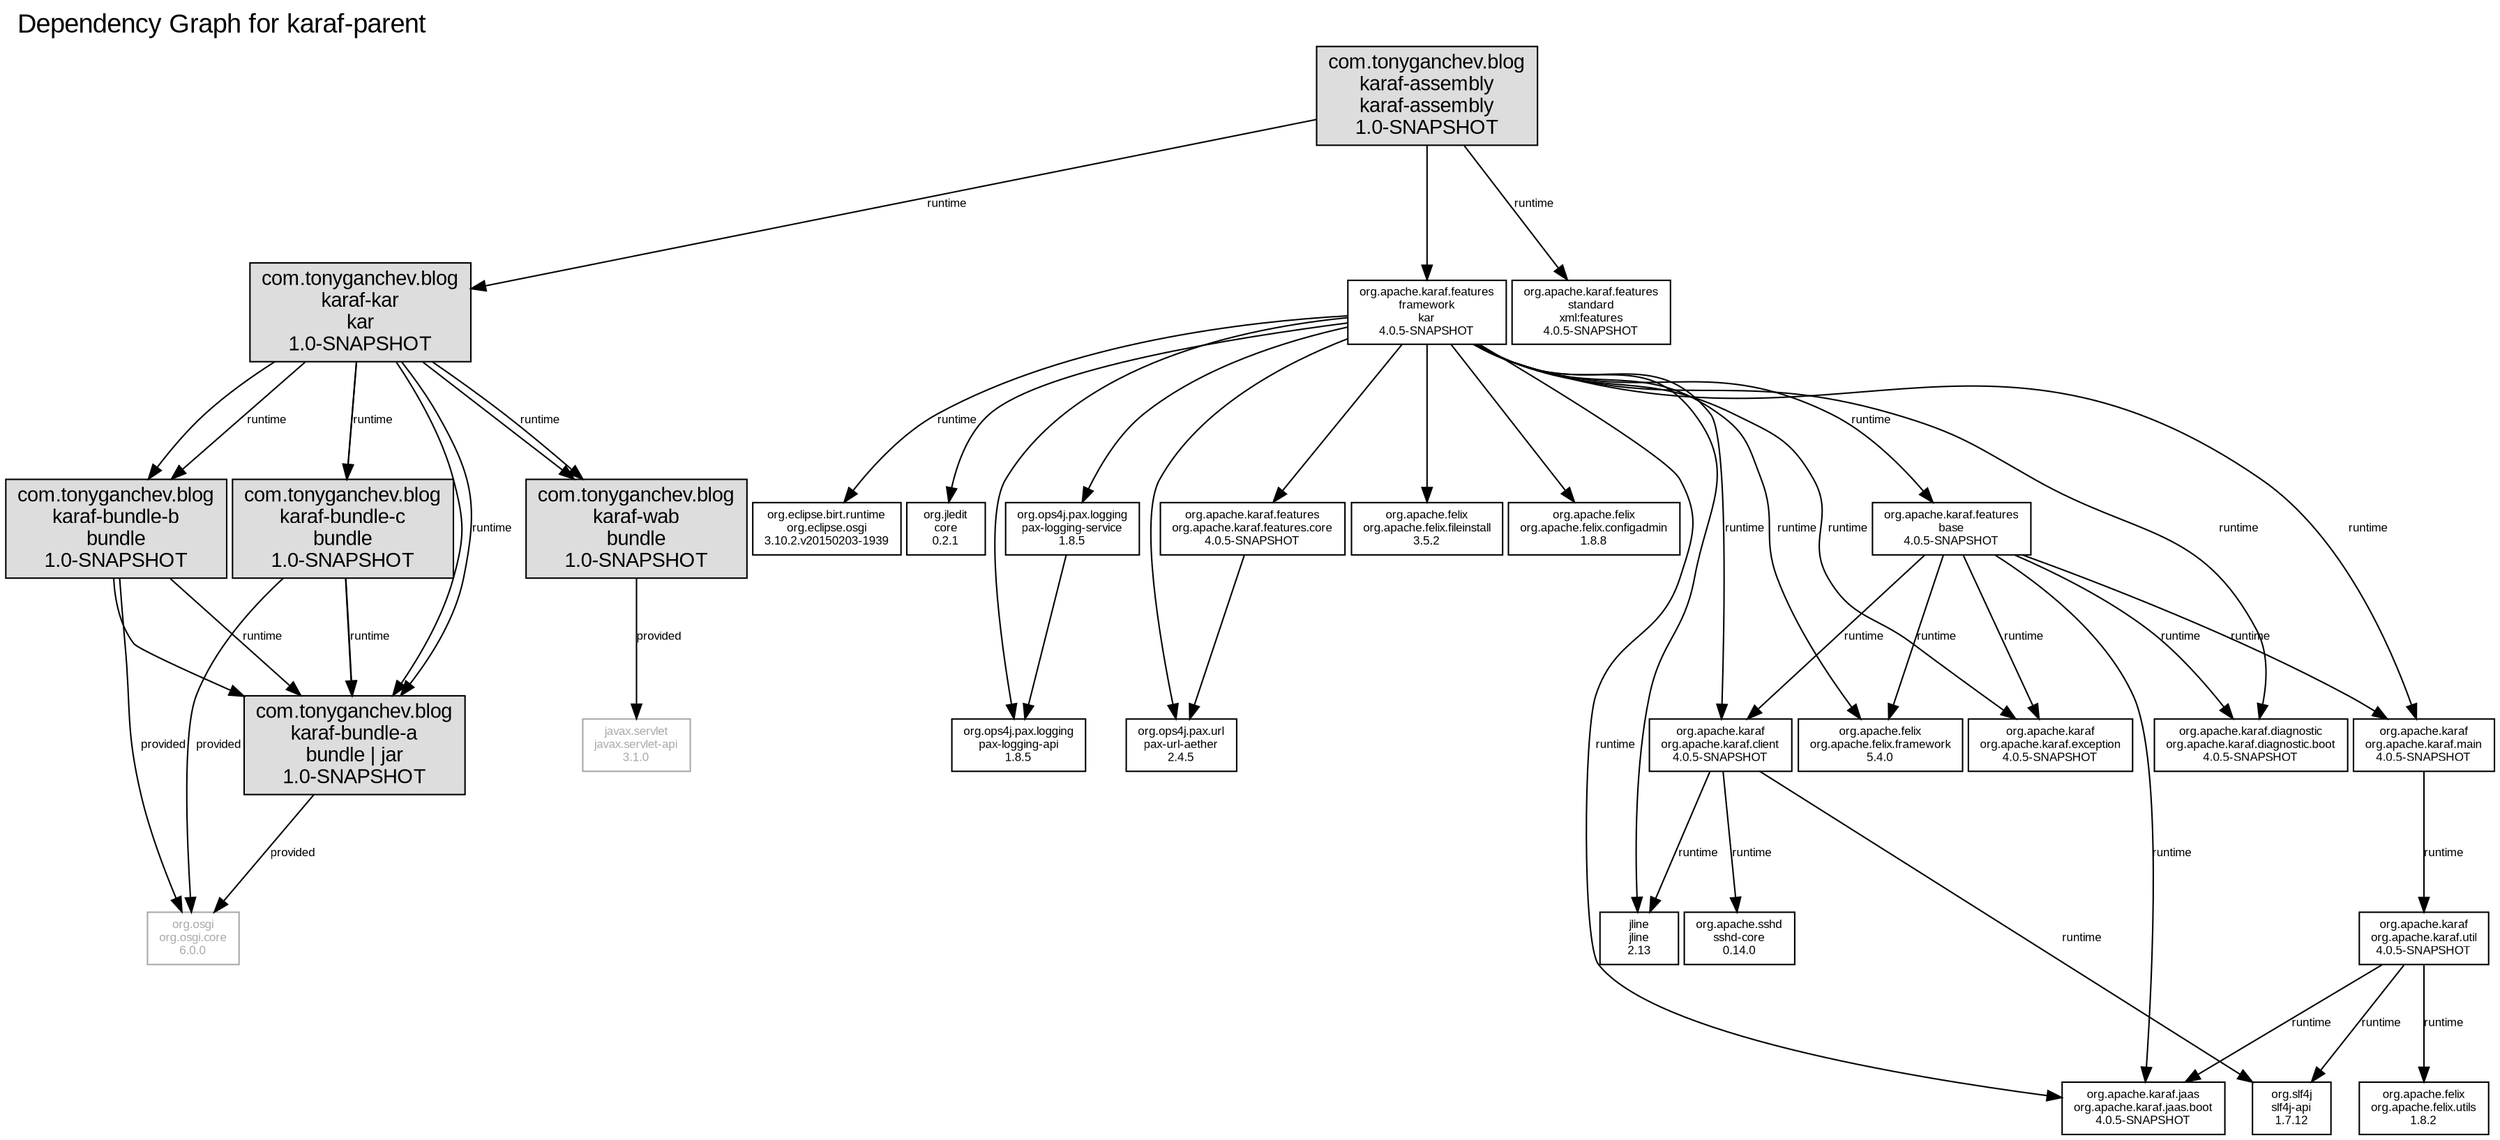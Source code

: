 digraph dependencies {
  graph [
    label="Dependency Graph for karaf-parent"
    labeljust=l
    labelloc=t
    fontsize=18
    fontname="arial"
    ranksep=1
    rankdir="TB"
    nodesep=.05
  ];
  node [
    fontsize=8
    fontname="arial"
    shape="rectangle"
  ];
  edge [
    fontsize=8
    fontname="arial"
  ];
  "com.tonyganchev.blog:karaf-bundle-a:1.0-SNAPSHOT" [
    fontsize=14.0
    label="com.tonyganchev.blog\nkaraf-bundle-a\nbundle | jar\n1.0-SNAPSHOT"
    color="black"
    fontcolor="black"
    fillcolor="#dddddd"
    style="solid,filled"
  ];
  "org.osgi:org.osgi.core:6.0.0" [
    fontsize=8.0
    label="org.osgi\norg.osgi.core\n6.0.0"
    color="darkgrey"
    fontcolor="darkgrey"
    fillcolor="white"
    style="solid,filled"
  ];
  "com.tonyganchev.blog:karaf-bundle-b:1.0-SNAPSHOT" [
    fontsize=14.0
    label="com.tonyganchev.blog\nkaraf-bundle-b\nbundle\n1.0-SNAPSHOT"
    color="black"
    fontcolor="black"
    fillcolor="#dddddd"
    style="solid,filled"
  ];
  "com.tonyganchev.blog:karaf-bundle-c:1.0-SNAPSHOT" [
    fontsize=14.0
    label="com.tonyganchev.blog\nkaraf-bundle-c\nbundle\n1.0-SNAPSHOT"
    color="black"
    fontcolor="black"
    fillcolor="#dddddd"
    style="solid,filled"
  ];
  "com.tonyganchev.blog:karaf-wab:1.0-SNAPSHOT" [
    fontsize=14.0
    label="com.tonyganchev.blog\nkaraf-wab\nbundle\n1.0-SNAPSHOT"
    color="black"
    fontcolor="black"
    fillcolor="#dddddd"
    style="solid,filled"
  ];
  "javax.servlet:javax.servlet-api:3.1.0" [
    fontsize=8.0
    label="javax.servlet\njavax.servlet-api\n3.1.0"
    color="darkgrey"
    fontcolor="darkgrey"
    fillcolor="white"
    style="solid,filled"
  ];
  "com.tonyganchev.blog:karaf-kar:1.0-SNAPSHOT" [
    fontsize=14.0
    label="com.tonyganchev.blog\nkaraf-kar\nkar\n1.0-SNAPSHOT"
    color="black"
    fontcolor="black"
    fillcolor="#dddddd"
    style="solid,filled"
  ];
  "com.tonyganchev.blog:karaf-assembly:1.0-SNAPSHOT" [
    fontsize=14.0
    label="com.tonyganchev.blog\nkaraf-assembly\nkaraf-assembly\n1.0-SNAPSHOT"
    color="black"
    fontcolor="black"
    fillcolor="#dddddd"
    style="solid,filled"
  ];
  "org.apache.karaf.features:framework:4.0.5-SNAPSHOT" [
    fontsize=8.0
    label="org.apache.karaf.features\nframework\nkar\n4.0.5-SNAPSHOT"
    color="black"
    fontcolor="black"
    fillcolor="white"
    style="solid,filled"
  ];
  "org.apache.karaf.features:base:4.0.5-SNAPSHOT" [
    fontsize=8.0
    label="org.apache.karaf.features\nbase\n4.0.5-SNAPSHOT"
    color="black"
    fontcolor="black"
    fillcolor="white"
    style="solid,filled"
  ];
  "org.apache.karaf:org.apache.karaf.main:4.0.5-SNAPSHOT" [
    fontsize=8.0
    label="org.apache.karaf\norg.apache.karaf.main\n4.0.5-SNAPSHOT"
    color="black"
    fontcolor="black"
    fillcolor="white"
    style="solid,filled"
  ];
  "org.apache.karaf:org.apache.karaf.exception:4.0.5-SNAPSHOT" [
    fontsize=8.0
    label="org.apache.karaf\norg.apache.karaf.exception\n4.0.5-SNAPSHOT"
    color="black"
    fontcolor="black"
    fillcolor="white"
    style="solid,filled"
  ];
  "org.apache.karaf:org.apache.karaf.client:4.0.5-SNAPSHOT" [
    fontsize=8.0
    label="org.apache.karaf\norg.apache.karaf.client\n4.0.5-SNAPSHOT"
    color="black"
    fontcolor="black"
    fillcolor="white"
    style="solid,filled"
  ];
  "org.apache.karaf.jaas:org.apache.karaf.jaas.boot:4.0.5-SNAPSHOT" [
    fontsize=8.0
    label="org.apache.karaf.jaas\norg.apache.karaf.jaas.boot\n4.0.5-SNAPSHOT"
    color="black"
    fontcolor="black"
    fillcolor="white"
    style="solid,filled"
  ];
  "org.apache.karaf.diagnostic:org.apache.karaf.diagnostic.boot:4.0.5-SNAPSHOT" [
    fontsize=8.0
    label="org.apache.karaf.diagnostic\norg.apache.karaf.diagnostic.boot\n4.0.5-SNAPSHOT"
    color="black"
    fontcolor="black"
    fillcolor="white"
    style="solid,filled"
  ];
  "org.apache.felix:org.apache.felix.framework:5.4.0" [
    fontsize=8.0
    label="org.apache.felix\norg.apache.felix.framework\n5.4.0"
    color="black"
    fontcolor="black"
    fillcolor="white"
    style="solid,filled"
  ];
  "org.apache.karaf:org.apache.karaf.util:4.0.5-SNAPSHOT" [
    fontsize=8.0
    label="org.apache.karaf\norg.apache.karaf.util\n4.0.5-SNAPSHOT"
    color="black"
    fontcolor="black"
    fillcolor="white"
    style="solid,filled"
  ];
  "org.apache.felix:org.apache.felix.utils:1.8.2" [
    fontsize=8.0
    label="org.apache.felix\norg.apache.felix.utils\n1.8.2"
    color="black"
    fontcolor="black"
    fillcolor="white"
    style="solid,filled"
  ];
  "org.slf4j:slf4j-api:1.7.12" [
    fontsize=8.0
    label="org.slf4j\nslf4j-api\n1.7.12"
    color="black"
    fontcolor="black"
    fillcolor="white"
    style="solid,filled"
  ];
  "jline:jline:2.13" [
    fontsize=8.0
    label="jline\njline\n2.13"
    color="black"
    fontcolor="black"
    fillcolor="white"
    style="solid,filled"
  ];
  "org.apache.sshd:sshd-core:0.14.0" [
    fontsize=8.0
    label="org.apache.sshd\nsshd-core\n0.14.0"
    color="black"
    fontcolor="black"
    fillcolor="white"
    style="solid,filled"
  ];
  "org.eclipse.birt.runtime:org.eclipse.osgi:3.10.2.v20150203-1939" [
    fontsize=8.0
    label="org.eclipse.birt.runtime\norg.eclipse.osgi\n3.10.2.v20150203-1939"
    color="black"
    fontcolor="black"
    fillcolor="white"
    style="solid,filled"
  ];
  "org.jledit:core:0.2.1" [
    fontsize=8.0
    label="org.jledit\ncore\n0.2.1"
    color="black"
    fontcolor="black"
    fillcolor="white"
    style="solid,filled"
  ];
  "org.ops4j.pax.logging:pax-logging-api:1.8.5" [
    fontsize=8.0
    label="org.ops4j.pax.logging\npax-logging-api\n1.8.5"
    color="black"
    fontcolor="black"
    fillcolor="white"
    style="solid,filled"
  ];
  "org.ops4j.pax.logging:pax-logging-service:1.8.5" [
    fontsize=8.0
    label="org.ops4j.pax.logging\npax-logging-service\n1.8.5"
    color="black"
    fontcolor="black"
    fillcolor="white"
    style="solid,filled"
  ];
  "org.ops4j.pax.url:pax-url-aether:2.4.5" [
    fontsize=8.0
    label="org.ops4j.pax.url\npax-url-aether\n2.4.5"
    color="black"
    fontcolor="black"
    fillcolor="white"
    style="solid,filled"
  ];
  "org.apache.felix:org.apache.felix.fileinstall:3.5.2" [
    fontsize=8.0
    label="org.apache.felix\norg.apache.felix.fileinstall\n3.5.2"
    color="black"
    fontcolor="black"
    fillcolor="white"
    style="solid,filled"
  ];
  "org.apache.felix:org.apache.felix.configadmin:1.8.8" [
    fontsize=8.0
    label="org.apache.felix\norg.apache.felix.configadmin\n1.8.8"
    color="black"
    fontcolor="black"
    fillcolor="white"
    style="solid,filled"
  ];
  "org.apache.karaf.features:org.apache.karaf.features.core:4.0.5-SNAPSHOT" [
    fontsize=8.0
    label="org.apache.karaf.features\norg.apache.karaf.features.core\n4.0.5-SNAPSHOT"
    color="black"
    fontcolor="black"
    fillcolor="white"
    style="solid,filled"
  ];
  "org.apache.karaf.features:standard:4.0.5-SNAPSHOT:features" [
    fontsize=8.0
    label="org.apache.karaf.features\nstandard\nxml:features\n4.0.5-SNAPSHOT"
    color="black"
    fontcolor="black"
    fillcolor="white"
    style="solid,filled"
  ];
  "com.tonyganchev.blog:karaf-bundle-a:1.0-SNAPSHOT" -> "org.osgi:org.osgi.core:6.0.0" [
    label="provided"
    style="solid"
    color="black"
    fontcolor="black"
    weight=2.0
  ];
  "com.tonyganchev.blog:karaf-bundle-b:1.0-SNAPSHOT" -> "org.osgi:org.osgi.core:6.0.0" [
    label="provided"
    style="solid"
    color="black"
    fontcolor="black"
    weight=2.0
  ];
  "com.tonyganchev.blog:karaf-bundle-b:1.0-SNAPSHOT" -> "com.tonyganchev.blog:karaf-bundle-a:1.0-SNAPSHOT" [
    label=""
    style="solid"
    color="black"
    fontcolor="black"
    weight=8.0
  ];
  "com.tonyganchev.blog:karaf-bundle-c:1.0-SNAPSHOT" -> "com.tonyganchev.blog:karaf-bundle-a:1.0-SNAPSHOT" [
    label=""
    style="solid"
    color="black"
    fontcolor="black"
    weight=8.0
  ];
  "com.tonyganchev.blog:karaf-bundle-c:1.0-SNAPSHOT" -> "org.osgi:org.osgi.core:6.0.0" [
    label="provided"
    style="solid"
    color="black"
    fontcolor="black"
    weight=2.0
  ];
  "com.tonyganchev.blog:karaf-wab:1.0-SNAPSHOT" -> "javax.servlet:javax.servlet-api:3.1.0" [
    label="provided"
    style="solid"
    color="black"
    fontcolor="black"
    weight=2.0
  ];
  "com.tonyganchev.blog:karaf-kar:1.0-SNAPSHOT" -> "com.tonyganchev.blog:karaf-bundle-a:1.0-SNAPSHOT" [
    label=""
    style="solid"
    color="black"
    fontcolor="black"
    weight=8.0
  ];
  "com.tonyganchev.blog:karaf-kar:1.0-SNAPSHOT" -> "com.tonyganchev.blog:karaf-bundle-b:1.0-SNAPSHOT" [
    label=""
    style="solid"
    color="black"
    fontcolor="black"
    weight=16.0
  ];
  "com.tonyganchev.blog:karaf-kar:1.0-SNAPSHOT" -> "com.tonyganchev.blog:karaf-bundle-c:1.0-SNAPSHOT" [
    label=""
    style="solid"
    color="black"
    fontcolor="black"
    weight=16.0
  ];
  "com.tonyganchev.blog:karaf-kar:1.0-SNAPSHOT" -> "com.tonyganchev.blog:karaf-wab:1.0-SNAPSHOT" [
    label=""
    style="solid"
    color="black"
    fontcolor="black"
    weight=8.0
  ];
  "org.apache.karaf.features:base:4.0.5-SNAPSHOT" -> "org.apache.karaf:org.apache.karaf.main:4.0.5-SNAPSHOT" [
    label="runtime"
    style="solid"
    color="black"
    fontcolor="black"
    weight=8.0
  ];
  "org.apache.karaf.features:base:4.0.5-SNAPSHOT" -> "org.apache.karaf:org.apache.karaf.exception:4.0.5-SNAPSHOT" [
    label="runtime"
    style="solid"
    color="black"
    fontcolor="black"
    weight=2.0
  ];
  "org.apache.karaf.features:base:4.0.5-SNAPSHOT" -> "org.apache.karaf:org.apache.karaf.client:4.0.5-SNAPSHOT" [
    label="runtime"
    style="solid"
    color="black"
    fontcolor="black"
    weight=8.0
  ];
  "org.apache.karaf.features:base:4.0.5-SNAPSHOT" -> "org.apache.karaf.jaas:org.apache.karaf.jaas.boot:4.0.5-SNAPSHOT" [
    label="runtime"
    style="solid"
    color="black"
    fontcolor="black"
    weight=2.0
  ];
  "org.apache.karaf.features:base:4.0.5-SNAPSHOT" -> "org.apache.karaf.diagnostic:org.apache.karaf.diagnostic.boot:4.0.5-SNAPSHOT" [
    label="runtime"
    style="solid"
    color="black"
    fontcolor="black"
    weight=2.0
  ];
  "org.apache.karaf.features:base:4.0.5-SNAPSHOT" -> "org.apache.felix:org.apache.felix.framework:5.4.0" [
    label="runtime"
    style="solid"
    color="black"
    fontcolor="black"
    weight=2.0
  ];
  "org.apache.karaf.features:framework:4.0.5-SNAPSHOT" -> "org.apache.karaf.features:base:4.0.5-SNAPSHOT" [
    label="runtime"
    style="solid"
    color="black"
    fontcolor="black"
    weight=14.0
  ];
  "org.apache.karaf:org.apache.karaf.util:4.0.5-SNAPSHOT" -> "org.apache.felix:org.apache.felix.utils:1.8.2" [
    label="runtime"
    style="solid"
    color="black"
    fontcolor="black"
    weight=2.0
  ];
  "org.apache.karaf:org.apache.karaf.util:4.0.5-SNAPSHOT" -> "org.slf4j:slf4j-api:1.7.12" [
    label="runtime"
    style="solid"
    color="black"
    fontcolor="black"
    weight=2.0
  ];
  "org.apache.karaf:org.apache.karaf.util:4.0.5-SNAPSHOT" -> "org.apache.karaf.jaas:org.apache.karaf.jaas.boot:4.0.5-SNAPSHOT" [
    label="runtime"
    style="solid"
    color="black"
    fontcolor="black"
    weight=2.0
  ];
  "org.apache.karaf:org.apache.karaf.main:4.0.5-SNAPSHOT" -> "org.apache.karaf:org.apache.karaf.util:4.0.5-SNAPSHOT" [
    label="runtime"
    style="solid"
    color="black"
    fontcolor="black"
    weight=8.0
  ];
  "org.apache.karaf.features:framework:4.0.5-SNAPSHOT" -> "org.apache.karaf:org.apache.karaf.main:4.0.5-SNAPSHOT" [
    label="runtime"
    style="solid"
    color="black"
    fontcolor="black"
    weight=8.0
  ];
  "org.apache.karaf.features:framework:4.0.5-SNAPSHOT" -> "org.apache.karaf:org.apache.karaf.exception:4.0.5-SNAPSHOT" [
    label="runtime"
    style="solid"
    color="black"
    fontcolor="black"
    weight=2.0
  ];
  "org.apache.karaf:org.apache.karaf.client:4.0.5-SNAPSHOT" -> "jline:jline:2.13" [
    label="runtime"
    style="solid"
    color="black"
    fontcolor="black"
    weight=2.0
  ];
  "org.apache.karaf:org.apache.karaf.client:4.0.5-SNAPSHOT" -> "org.apache.sshd:sshd-core:0.14.0" [
    label="runtime"
    style="solid"
    color="black"
    fontcolor="black"
    weight=2.0
  ];
  "org.apache.karaf:org.apache.karaf.client:4.0.5-SNAPSHOT" -> "org.slf4j:slf4j-api:1.7.12" [
    label="runtime"
    style="solid"
    color="black"
    fontcolor="black"
    weight=2.0
  ];
  "org.apache.karaf.features:framework:4.0.5-SNAPSHOT" -> "org.apache.karaf:org.apache.karaf.client:4.0.5-SNAPSHOT" [
    label="runtime"
    style="solid"
    color="black"
    fontcolor="black"
    weight=8.0
  ];
  "org.apache.karaf.features:framework:4.0.5-SNAPSHOT" -> "org.apache.karaf.jaas:org.apache.karaf.jaas.boot:4.0.5-SNAPSHOT" [
    label="runtime"
    style="solid"
    color="black"
    fontcolor="black"
    weight=2.0
  ];
  "org.apache.karaf.features:framework:4.0.5-SNAPSHOT" -> "org.apache.karaf.diagnostic:org.apache.karaf.diagnostic.boot:4.0.5-SNAPSHOT" [
    label="runtime"
    style="solid"
    color="black"
    fontcolor="black"
    weight=2.0
  ];
  "org.apache.karaf.features:framework:4.0.5-SNAPSHOT" -> "org.eclipse.birt.runtime:org.eclipse.osgi:3.10.2.v20150203-1939" [
    label="runtime"
    style="solid"
    color="black"
    fontcolor="black"
    weight=2.0
  ];
  "org.apache.karaf.features:framework:4.0.5-SNAPSHOT" -> "org.apache.felix:org.apache.felix.framework:5.4.0" [
    label="runtime"
    style="solid"
    color="black"
    fontcolor="black"
    weight=2.0
  ];
  "org.apache.karaf.features:framework:4.0.5-SNAPSHOT" -> "jline:jline:2.13" [
    label=""
    style="solid"
    color="black"
    fontcolor="black"
    weight=4.0
  ];
  "org.apache.karaf.features:framework:4.0.5-SNAPSHOT" -> "org.jledit:core:0.2.1" [
    label=""
    style="solid"
    color="black"
    fontcolor="black"
    weight=4.0
  ];
  "org.apache.karaf.features:framework:4.0.5-SNAPSHOT" -> "org.ops4j.pax.logging:pax-logging-api:1.8.5" [
    label=""
    style="solid"
    color="black"
    fontcolor="black"
    weight=4.0
  ];
  "org.ops4j.pax.logging:pax-logging-service:1.8.5" -> "org.ops4j.pax.logging:pax-logging-api:1.8.5" [
    label=""
    style="solid"
    color="black"
    fontcolor="black"
    weight=4.0
  ];
  "org.apache.karaf.features:framework:4.0.5-SNAPSHOT" -> "org.ops4j.pax.logging:pax-logging-service:1.8.5" [
    label=""
    style="solid"
    color="black"
    fontcolor="black"
    weight=8.0
  ];
  "org.apache.karaf.features:framework:4.0.5-SNAPSHOT" -> "org.ops4j.pax.url:pax-url-aether:2.4.5" [
    label=""
    style="solid"
    color="black"
    fontcolor="black"
    weight=4.0
  ];
  "org.apache.karaf.features:framework:4.0.5-SNAPSHOT" -> "org.apache.felix:org.apache.felix.fileinstall:3.5.2" [
    label=""
    style="solid"
    color="black"
    fontcolor="black"
    weight=4.0
  ];
  "org.apache.karaf.features:framework:4.0.5-SNAPSHOT" -> "org.apache.felix:org.apache.felix.configadmin:1.8.8" [
    label=""
    style="solid"
    color="black"
    fontcolor="black"
    weight=4.0
  ];
  "org.apache.karaf.features:org.apache.karaf.features.core:4.0.5-SNAPSHOT" -> "org.ops4j.pax.url:pax-url-aether:2.4.5" [
    label=""
    style="solid"
    color="black"
    fontcolor="black"
    weight=4.0
  ];
  "org.apache.karaf.features:framework:4.0.5-SNAPSHOT" -> "org.apache.karaf.features:org.apache.karaf.features.core:4.0.5-SNAPSHOT" [
    label=""
    style="solid"
    color="black"
    fontcolor="black"
    weight=8.0
  ];
  "com.tonyganchev.blog:karaf-assembly:1.0-SNAPSHOT" -> "org.apache.karaf.features:framework:4.0.5-SNAPSHOT" [
    label=""
    style="solid"
    color="black"
    fontcolor="black"
    weight=68.0
  ];
  "com.tonyganchev.blog:karaf-assembly:1.0-SNAPSHOT" -> "org.apache.karaf.features:standard:4.0.5-SNAPSHOT:features" [
    label="runtime"
    style="solid"
    color="black"
    fontcolor="black"
    weight=2.0
  ];
  "com.tonyganchev.blog:karaf-kar:1.0-SNAPSHOT" -> "com.tonyganchev.blog:karaf-bundle-a:1.0-SNAPSHOT" [
    label="runtime"
    style="solid"
    color="black"
    fontcolor="black"
    weight=4.0
  ];
  "com.tonyganchev.blog:karaf-bundle-b:1.0-SNAPSHOT" -> "com.tonyganchev.blog:karaf-bundle-a:1.0-SNAPSHOT" [
    label="runtime"
    style="solid"
    color="black"
    fontcolor="black"
    weight=4.0
  ];
  "com.tonyganchev.blog:karaf-kar:1.0-SNAPSHOT" -> "com.tonyganchev.blog:karaf-bundle-b:1.0-SNAPSHOT" [
    label="runtime"
    style="solid"
    color="black"
    fontcolor="black"
    weight=8.0
  ];
  "com.tonyganchev.blog:karaf-bundle-c:1.0-SNAPSHOT" -> "com.tonyganchev.blog:karaf-bundle-a:1.0-SNAPSHOT" [
    label="runtime"
    style="solid"
    color="black"
    fontcolor="black"
    weight=4.0
  ];
  "com.tonyganchev.blog:karaf-kar:1.0-SNAPSHOT" -> "com.tonyganchev.blog:karaf-bundle-c:1.0-SNAPSHOT" [
    label="runtime"
    style="solid"
    color="black"
    fontcolor="black"
    weight=8.0
  ];
  "com.tonyganchev.blog:karaf-kar:1.0-SNAPSHOT" -> "com.tonyganchev.blog:karaf-wab:1.0-SNAPSHOT" [
    label="runtime"
    style="solid"
    color="black"
    fontcolor="black"
    weight=4.0
  ];
  "com.tonyganchev.blog:karaf-assembly:1.0-SNAPSHOT" -> "com.tonyganchev.blog:karaf-kar:1.0-SNAPSHOT" [
    label="runtime"
    style="solid"
    color="black"
    fontcolor="black"
    weight=18.0
  ];
}
